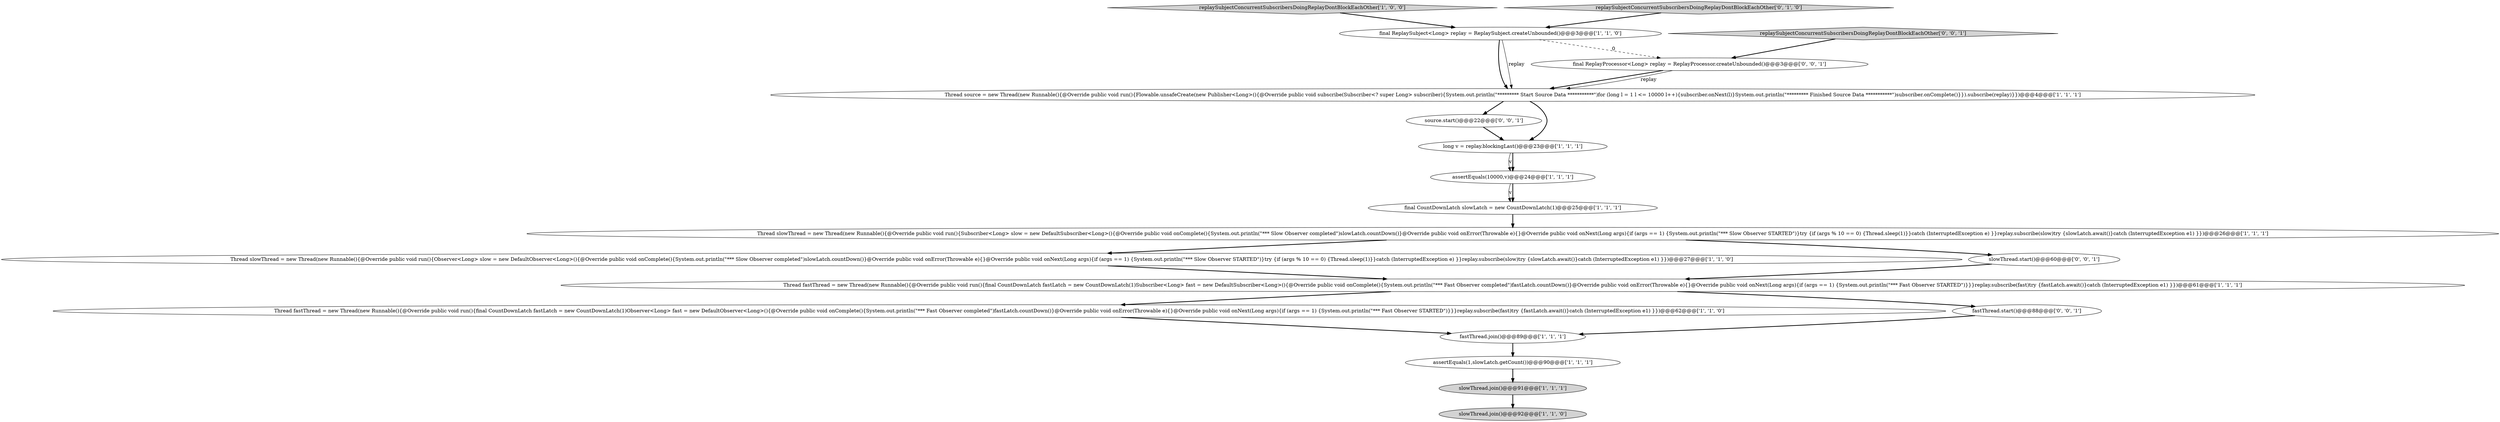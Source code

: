 digraph {
12 [style = filled, label = "replaySubjectConcurrentSubscribersDoingReplayDontBlockEachOther['1', '0', '0']", fillcolor = lightgray, shape = diamond image = "AAA0AAABBB1BBB"];
6 [style = filled, label = "slowThread.join()@@@92@@@['1', '1', '0']", fillcolor = lightgray, shape = ellipse image = "AAA0AAABBB1BBB"];
5 [style = filled, label = "final ReplaySubject<Long> replay = ReplaySubject.createUnbounded()@@@3@@@['1', '1', '0']", fillcolor = white, shape = ellipse image = "AAA0AAABBB1BBB"];
11 [style = filled, label = "Thread fastThread = new Thread(new Runnable(){@Override public void run(){final CountDownLatch fastLatch = new CountDownLatch(1)Observer<Long> fast = new DefaultObserver<Long>(){@Override public void onComplete(){System.out.println(\"*** Fast Observer completed\")fastLatch.countDown()}@Override public void onError(Throwable e){}@Override public void onNext(Long args){if (args == 1) {System.out.println(\"*** Fast Observer STARTED\")}}}replay.subscribe(fast)try {fastLatch.await()}catch (InterruptedException e1) }})@@@62@@@['1', '1', '0']", fillcolor = white, shape = ellipse image = "AAA0AAABBB1BBB"];
15 [style = filled, label = "source.start()@@@22@@@['0', '0', '1']", fillcolor = white, shape = ellipse image = "AAA0AAABBB3BBB"];
19 [style = filled, label = "final ReplayProcessor<Long> replay = ReplayProcessor.createUnbounded()@@@3@@@['0', '0', '1']", fillcolor = white, shape = ellipse image = "AAA0AAABBB3BBB"];
4 [style = filled, label = "long v = replay.blockingLast()@@@23@@@['1', '1', '1']", fillcolor = white, shape = ellipse image = "AAA0AAABBB1BBB"];
7 [style = filled, label = "Thread slowThread = new Thread(new Runnable(){@Override public void run(){Observer<Long> slow = new DefaultObserver<Long>(){@Override public void onComplete(){System.out.println(\"*** Slow Observer completed\")slowLatch.countDown()}@Override public void onError(Throwable e){}@Override public void onNext(Long args){if (args == 1) {System.out.println(\"*** Slow Observer STARTED\")}try {if (args % 10 == 0) {Thread.sleep(1)}}catch (InterruptedException e) }}replay.subscribe(slow)try {slowLatch.await()}catch (InterruptedException e1) }})@@@27@@@['1', '1', '0']", fillcolor = white, shape = ellipse image = "AAA0AAABBB1BBB"];
13 [style = filled, label = "fastThread.join()@@@89@@@['1', '1', '1']", fillcolor = white, shape = ellipse image = "AAA0AAABBB1BBB"];
14 [style = filled, label = "replaySubjectConcurrentSubscribersDoingReplayDontBlockEachOther['0', '1', '0']", fillcolor = lightgray, shape = diamond image = "AAA0AAABBB2BBB"];
3 [style = filled, label = "Thread slowThread = new Thread(new Runnable(){@Override public void run(){Subscriber<Long> slow = new DefaultSubscriber<Long>(){@Override public void onComplete(){System.out.println(\"*** Slow Observer completed\")slowLatch.countDown()}@Override public void onError(Throwable e){}@Override public void onNext(Long args){if (args == 1) {System.out.println(\"*** Slow Observer STARTED\")}try {if (args % 10 == 0) {Thread.sleep(1)}}catch (InterruptedException e) }}replay.subscribe(slow)try {slowLatch.await()}catch (InterruptedException e1) }})@@@26@@@['1', '1', '1']", fillcolor = white, shape = ellipse image = "AAA0AAABBB1BBB"];
18 [style = filled, label = "slowThread.start()@@@60@@@['0', '0', '1']", fillcolor = white, shape = ellipse image = "AAA0AAABBB3BBB"];
2 [style = filled, label = "final CountDownLatch slowLatch = new CountDownLatch(1)@@@25@@@['1', '1', '1']", fillcolor = white, shape = ellipse image = "AAA0AAABBB1BBB"];
8 [style = filled, label = "Thread fastThread = new Thread(new Runnable(){@Override public void run(){final CountDownLatch fastLatch = new CountDownLatch(1)Subscriber<Long> fast = new DefaultSubscriber<Long>(){@Override public void onComplete(){System.out.println(\"*** Fast Observer completed\")fastLatch.countDown()}@Override public void onError(Throwable e){}@Override public void onNext(Long args){if (args == 1) {System.out.println(\"*** Fast Observer STARTED\")}}}replay.subscribe(fast)try {fastLatch.await()}catch (InterruptedException e1) }})@@@61@@@['1', '1', '1']", fillcolor = white, shape = ellipse image = "AAA0AAABBB1BBB"];
10 [style = filled, label = "slowThread.join()@@@91@@@['1', '1', '1']", fillcolor = lightgray, shape = ellipse image = "AAA0AAABBB1BBB"];
9 [style = filled, label = "assertEquals(1,slowLatch.getCount())@@@90@@@['1', '1', '1']", fillcolor = white, shape = ellipse image = "AAA0AAABBB1BBB"];
16 [style = filled, label = "replaySubjectConcurrentSubscribersDoingReplayDontBlockEachOther['0', '0', '1']", fillcolor = lightgray, shape = diamond image = "AAA0AAABBB3BBB"];
17 [style = filled, label = "fastThread.start()@@@88@@@['0', '0', '1']", fillcolor = white, shape = ellipse image = "AAA0AAABBB3BBB"];
0 [style = filled, label = "assertEquals(10000,v)@@@24@@@['1', '1', '1']", fillcolor = white, shape = ellipse image = "AAA0AAABBB1BBB"];
1 [style = filled, label = "Thread source = new Thread(new Runnable(){@Override public void run(){Flowable.unsafeCreate(new Publisher<Long>(){@Override public void subscribe(Subscriber<? super Long> subscriber){System.out.println(\"********* Start Source Data ***********\")for (long l = 1 l <= 10000 l++){subscriber.onNext(l)}System.out.println(\"********* Finished Source Data ***********\")subscriber.onComplete()}}).subscribe(replay)}})@@@4@@@['1', '1', '1']", fillcolor = white, shape = ellipse image = "AAA0AAABBB1BBB"];
14->5 [style = bold, label=""];
7->8 [style = bold, label=""];
10->6 [style = bold, label=""];
19->1 [style = bold, label=""];
4->0 [style = solid, label="v"];
5->1 [style = bold, label=""];
16->19 [style = bold, label=""];
15->4 [style = bold, label=""];
5->19 [style = dashed, label="0"];
8->17 [style = bold, label=""];
3->18 [style = bold, label=""];
3->7 [style = bold, label=""];
2->3 [style = bold, label=""];
8->11 [style = bold, label=""];
12->5 [style = bold, label=""];
5->1 [style = solid, label="replay"];
19->1 [style = solid, label="replay"];
17->13 [style = bold, label=""];
11->13 [style = bold, label=""];
0->2 [style = solid, label="v"];
1->15 [style = bold, label=""];
1->4 [style = bold, label=""];
13->9 [style = bold, label=""];
18->8 [style = bold, label=""];
0->2 [style = bold, label=""];
4->0 [style = bold, label=""];
9->10 [style = bold, label=""];
}

